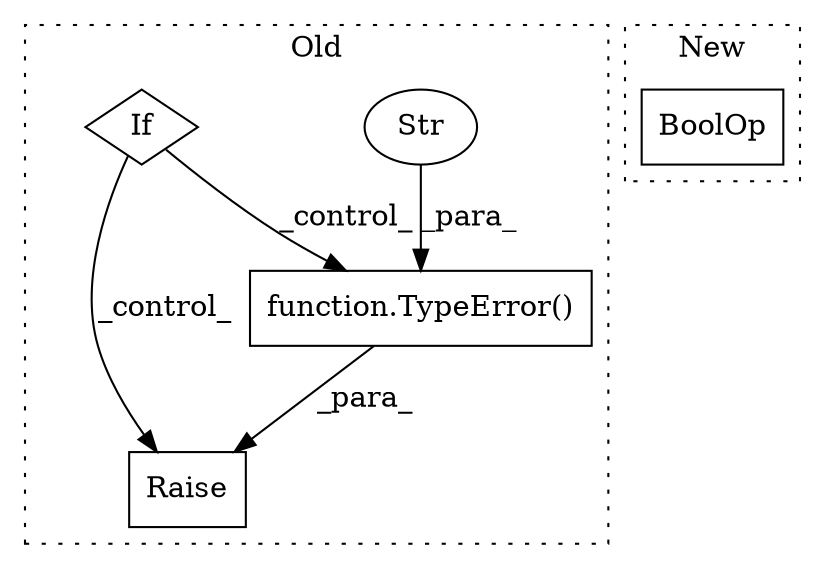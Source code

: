 digraph G {
subgraph cluster0 {
1 [label="function.TypeError()" a="75" s="3961,4048" l="10,1" shape="box"];
3 [label="Raise" a="91" s="3955" l="6" shape="box"];
4 [label="Str" a="66" s="3971" l="77" shape="ellipse"];
5 [label="If" a="96" s="3914" l="3" shape="diamond"];
label = "Old";
style="dotted";
}
subgraph cluster1 {
2 [label="BoolOp" a="72" s="4306" l="74" shape="box"];
label = "New";
style="dotted";
}
1 -> 3 [label="_para_"];
4 -> 1 [label="_para_"];
5 -> 1 [label="_control_"];
5 -> 3 [label="_control_"];
}